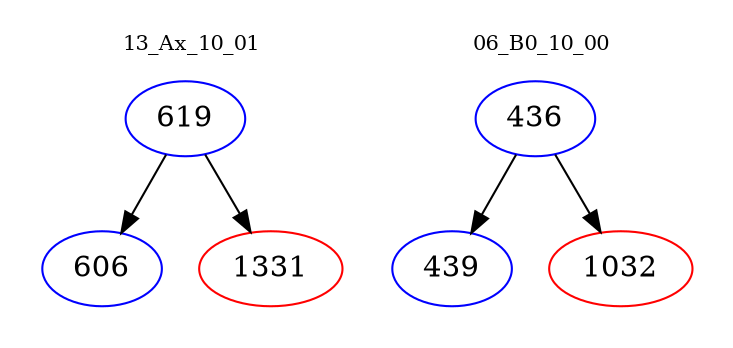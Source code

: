 digraph{
subgraph cluster_0 {
color = white
label = "13_Ax_10_01";
fontsize=10;
T0_619 [label="619", color="blue"]
T0_619 -> T0_606 [color="black"]
T0_606 [label="606", color="blue"]
T0_619 -> T0_1331 [color="black"]
T0_1331 [label="1331", color="red"]
}
subgraph cluster_1 {
color = white
label = "06_B0_10_00";
fontsize=10;
T1_436 [label="436", color="blue"]
T1_436 -> T1_439 [color="black"]
T1_439 [label="439", color="blue"]
T1_436 -> T1_1032 [color="black"]
T1_1032 [label="1032", color="red"]
}
}
